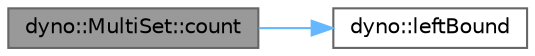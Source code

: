 digraph "dyno::MultiSet::count"
{
 // LATEX_PDF_SIZE
  bgcolor="transparent";
  edge [fontname=Helvetica,fontsize=10,labelfontname=Helvetica,labelfontsize=10];
  node [fontname=Helvetica,fontsize=10,shape=box,height=0.2,width=0.4];
  rankdir="LR";
  Node1 [id="Node000001",label="dyno::MultiSet::count",height=0.2,width=0.4,color="gray40", fillcolor="grey60", style="filled", fontcolor="black",tooltip=" "];
  Node1 -> Node2 [id="edge1_Node000001_Node000002",color="steelblue1",style="solid",tooltip=" "];
  Node2 [id="Node000002",label="dyno::leftBound",height=0.2,width=0.4,color="grey40", fillcolor="white", style="filled",URL="$namespacedyno.html#aa8160152580b1920bd194d474d7b19d0",tooltip="Find the left bound of a target with a binary search algorithm."];
}
